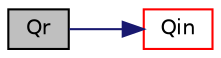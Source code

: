 digraph "Qr"
{
  bgcolor="transparent";
  edge [fontname="Helvetica",fontsize="10",labelfontname="Helvetica",labelfontsize="10"];
  node [fontname="Helvetica",fontsize="10",shape=record];
  rankdir="LR";
  Node1 [label="Qr",height=0.2,width=0.4,color="black", fillcolor="grey75", style="filled", fontcolor="black"];
  Node1 -> Node2 [color="midnightblue",fontsize="10",style="solid",fontname="Helvetica"];
  Node2 [label="Qin",height=0.2,width=0.4,color="red",URL="$a02119.html#a7f0d33f4cdbc41bae3160a82c16f5e95",tooltip="Return non-const access to the boundary incident heat flux. "];
}
